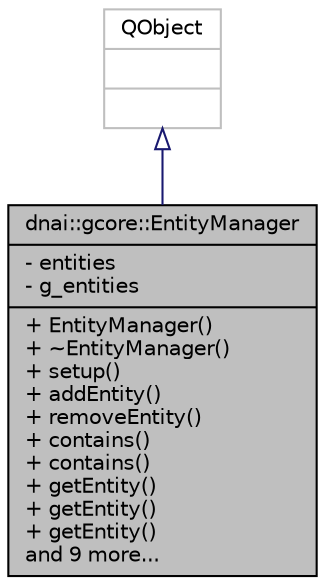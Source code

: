 digraph "dnai::gcore::EntityManager"
{
  edge [fontname="Helvetica",fontsize="10",labelfontname="Helvetica",labelfontsize="10"];
  node [fontname="Helvetica",fontsize="10",shape=record];
  Node1 [label="{dnai::gcore::EntityManager\n|- entities\l- g_entities\l|+ EntityManager()\l+ ~EntityManager()\l+ setup()\l+ addEntity()\l+ removeEntity()\l+ contains()\l+ contains()\l+ getEntity()\l+ getEntity()\l+ getEntity()\land 9 more...\l}",height=0.2,width=0.4,color="black", fillcolor="grey75", style="filled", fontcolor="black"];
  Node2 -> Node1 [dir="back",color="midnightblue",fontsize="10",style="solid",arrowtail="onormal",fontname="Helvetica"];
  Node2 [label="{QObject\n||}",height=0.2,width=0.4,color="grey75", fillcolor="white", style="filled"];
}
